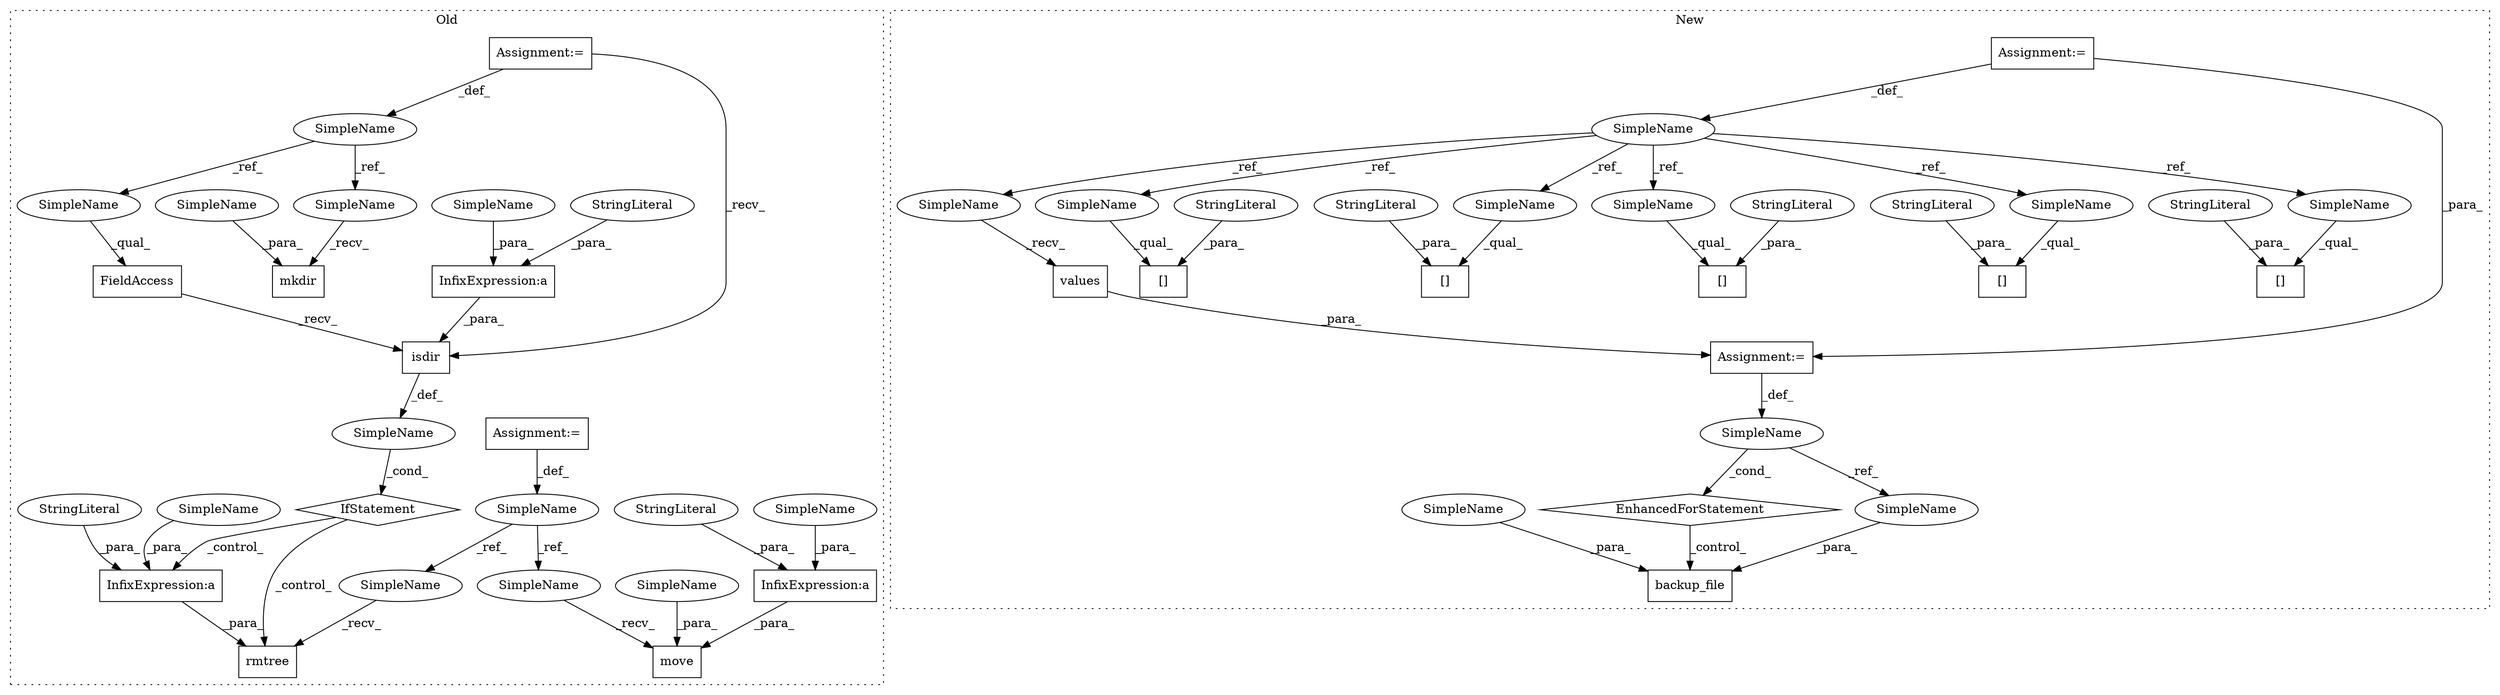 digraph G {
subgraph cluster0 {
1 [label="mkdir" a="32" s="1638,1653" l="6,1" shape="box"];
4 [label="SimpleName" a="42" s="1412" l="2" shape="ellipse"];
5 [label="FieldAccess" a="22" s="1503" l="7" shape="box"];
17 [label="move" a="32" s="1596,1628" l="5,1" shape="box"];
18 [label="InfixExpression:a" a="27" s="1620" l="3" shape="box"];
19 [label="InfixExpression:a" a="27" s="1526" l="3" shape="box"];
20 [label="InfixExpression:a" a="27" s="1568" l="3" shape="box"];
21 [label="SimpleName" a="42" s="1427" l="6" shape="ellipse"];
22 [label="rmtree" a="32" s="1552,1576" l="7,1" shape="box"];
23 [label="IfStatement" a="25" s="1499,1535" l="4,2" shape="diamond"];
24 [label="SimpleName" a="42" s="" l="" shape="ellipse"];
26 [label="StringLiteral" a="45" s="1623" l="5" shape="ellipse"];
28 [label="Assignment:=" a="7" s="1412" l="2" shape="box"];
30 [label="StringLiteral" a="45" s="1571" l="5" shape="ellipse"];
31 [label="StringLiteral" a="45" s="1529" l="5" shape="ellipse"];
33 [label="Assignment:=" a="7" s="1427" l="6" shape="box"];
34 [label="isdir" a="32" s="1511,1534" l="6,1" shape="box"];
41 [label="SimpleName" a="42" s="1517" l="9" shape="ellipse"];
42 [label="SimpleName" a="42" s="1601" l="9" shape="ellipse"];
43 [label="SimpleName" a="42" s="1611" l="9" shape="ellipse"];
44 [label="SimpleName" a="42" s="1559" l="9" shape="ellipse"];
45 [label="SimpleName" a="42" s="1644" l="9" shape="ellipse"];
48 [label="SimpleName" a="42" s="1503" l="2" shape="ellipse"];
49 [label="SimpleName" a="42" s="1635" l="2" shape="ellipse"];
50 [label="SimpleName" a="42" s="1589" l="6" shape="ellipse"];
51 [label="SimpleName" a="42" s="1545" l="6" shape="ellipse"];
label = "Old";
style="dotted";
}
subgraph cluster1 {
2 [label="[]" a="2" s="1728,1743" l="4,1" shape="box"];
3 [label="StringLiteral" a="45" s="1732" l="11" shape="ellipse"];
6 [label="SimpleName" a="42" s="1479" l="3" shape="ellipse"];
7 [label="[]" a="2" s="1956,1971" l="4,1" shape="box"];
8 [label="StringLiteral" a="45" s="1960" l="11" shape="ellipse"];
9 [label="[]" a="2" s="1879,1897" l="4,1" shape="box"];
10 [label="StringLiteral" a="45" s="1883" l="14" shape="ellipse"];
11 [label="[]" a="2" s="1802,1817" l="4,1" shape="box"];
12 [label="values" a="32" s="1620" l="8" shape="box"];
13 [label="EnhancedForStatement" a="70" s="1548,1628" l="53,2" shape="diamond"];
14 [label="SimpleName" a="42" s="1608" l="5" shape="ellipse"];
15 [label="backup_file" a="32" s="1638,1665" l="12,1" shape="box"];
16 [label="[]" a="2" s="2030,2045" l="4,1" shape="box"];
25 [label="StringLiteral" a="45" s="2034" l="11" shape="ellipse"];
27 [label="StringLiteral" a="45" s="1806" l="11" shape="ellipse"];
29 [label="Assignment:=" a="7" s="1479" l="3" shape="box"];
32 [label="Assignment:=" a="7" s="1548,1628" l="53,2" shape="box"];
35 [label="SimpleName" a="42" s="1616" l="3" shape="ellipse"];
36 [label="SimpleName" a="42" s="1802" l="3" shape="ellipse"];
37 [label="SimpleName" a="42" s="1956" l="3" shape="ellipse"];
38 [label="SimpleName" a="42" s="1728" l="3" shape="ellipse"];
39 [label="SimpleName" a="42" s="2030" l="3" shape="ellipse"];
40 [label="SimpleName" a="42" s="1879" l="3" shape="ellipse"];
46 [label="SimpleName" a="42" s="1660" l="5" shape="ellipse"];
47 [label="SimpleName" a="42" s="1650" l="9" shape="ellipse"];
label = "New";
style="dotted";
}
3 -> 2 [label="_para_"];
4 -> 48 [label="_ref_"];
4 -> 49 [label="_ref_"];
5 -> 34 [label="_recv_"];
6 -> 38 [label="_ref_"];
6 -> 39 [label="_ref_"];
6 -> 36 [label="_ref_"];
6 -> 37 [label="_ref_"];
6 -> 40 [label="_ref_"];
6 -> 35 [label="_ref_"];
8 -> 7 [label="_para_"];
10 -> 9 [label="_para_"];
12 -> 32 [label="_para_"];
13 -> 15 [label="_control_"];
14 -> 13 [label="_cond_"];
14 -> 46 [label="_ref_"];
18 -> 17 [label="_para_"];
19 -> 34 [label="_para_"];
20 -> 22 [label="_para_"];
21 -> 51 [label="_ref_"];
21 -> 50 [label="_ref_"];
23 -> 22 [label="_control_"];
23 -> 20 [label="_control_"];
24 -> 23 [label="_cond_"];
25 -> 16 [label="_para_"];
26 -> 18 [label="_para_"];
27 -> 11 [label="_para_"];
28 -> 4 [label="_def_"];
28 -> 34 [label="_recv_"];
29 -> 6 [label="_def_"];
29 -> 32 [label="_para_"];
30 -> 20 [label="_para_"];
31 -> 19 [label="_para_"];
32 -> 14 [label="_def_"];
33 -> 21 [label="_def_"];
34 -> 24 [label="_def_"];
35 -> 12 [label="_recv_"];
36 -> 11 [label="_qual_"];
37 -> 7 [label="_qual_"];
38 -> 2 [label="_qual_"];
39 -> 16 [label="_qual_"];
40 -> 9 [label="_qual_"];
41 -> 19 [label="_para_"];
42 -> 17 [label="_para_"];
43 -> 18 [label="_para_"];
44 -> 20 [label="_para_"];
45 -> 1 [label="_para_"];
46 -> 15 [label="_para_"];
47 -> 15 [label="_para_"];
48 -> 5 [label="_qual_"];
49 -> 1 [label="_recv_"];
50 -> 17 [label="_recv_"];
51 -> 22 [label="_recv_"];
}